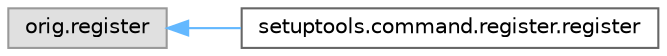 digraph "Graphical Class Hierarchy"
{
 // LATEX_PDF_SIZE
  bgcolor="transparent";
  edge [fontname=Helvetica,fontsize=10,labelfontname=Helvetica,labelfontsize=10];
  node [fontname=Helvetica,fontsize=10,shape=box,height=0.2,width=0.4];
  rankdir="LR";
  Node0 [id="Node000000",label="orig.register",height=0.2,width=0.4,color="grey60", fillcolor="#E0E0E0", style="filled",tooltip=" "];
  Node0 -> Node1 [id="edge2103_Node000000_Node000001",dir="back",color="steelblue1",style="solid",tooltip=" "];
  Node1 [id="Node000001",label="setuptools.command.register.register",height=0.2,width=0.4,color="grey40", fillcolor="white", style="filled",URL="$classsetuptools_1_1command_1_1register_1_1register.html",tooltip=" "];
}
